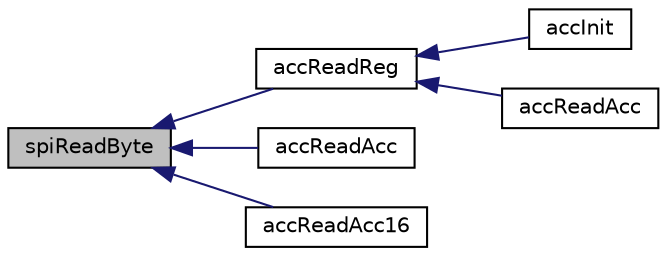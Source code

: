 digraph "spiReadByte"
{
  edge [fontname="Helvetica",fontsize="10",labelfontname="Helvetica",labelfontsize="10"];
  node [fontname="Helvetica",fontsize="10",shape=record];
  rankdir="LR";
  Node1 [label="spiReadByte",height=0.2,width=0.4,color="black", fillcolor="grey75", style="filled" fontcolor="black"];
  Node1 -> Node2 [dir="back",color="midnightblue",fontsize="10",style="solid",fontname="Helvetica"];
  Node2 [label="accReadReg",height=0.2,width=0.4,color="black", fillcolor="white", style="filled",URL="$cma3000d_8h.html#a3a67b718f1ec46baffdd17835b2451f4",tooltip="Read one byte from a sensor register. "];
  Node2 -> Node3 [dir="back",color="midnightblue",fontsize="10",style="solid",fontname="Helvetica"];
  Node3 [label="accInit",height=0.2,width=0.4,color="black", fillcolor="white", style="filled",URL="$cma3000d_8c.html#a15c95e99316828a110bc75337365e4d6",tooltip="Initialize SPI interface and CMA3000-D01 accelerometer. "];
  Node2 -> Node4 [dir="back",color="midnightblue",fontsize="10",style="solid",fontname="Helvetica"];
  Node4 [label="accReadAcc",height=0.2,width=0.4,color="black", fillcolor="white", style="filled",URL="$cma3000d_8c.html#a97e030c6ae5e38fceb34c7be490b826c",tooltip="Read x, y and z acceleration data. "];
  Node1 -> Node5 [dir="back",color="midnightblue",fontsize="10",style="solid",fontname="Helvetica"];
  Node5 [label="accReadAcc",height=0.2,width=0.4,color="black", fillcolor="white", style="filled",URL="$cma3000d_8h.html#a97e030c6ae5e38fceb34c7be490b826c",tooltip="Read x, y and z acceleration data. "];
  Node1 -> Node6 [dir="back",color="midnightblue",fontsize="10",style="solid",fontname="Helvetica"];
  Node6 [label="accReadAcc16",height=0.2,width=0.4,color="black", fillcolor="white", style="filled",URL="$bma250_8h.html#a20207c53ef65b4bd2f8d179e44b80674"];
}
